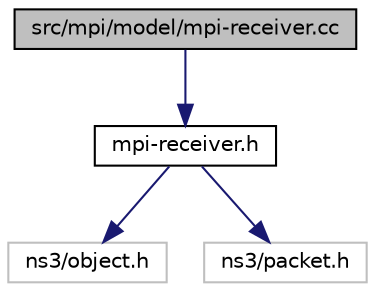 digraph "src/mpi/model/mpi-receiver.cc"
{
 // LATEX_PDF_SIZE
  edge [fontname="Helvetica",fontsize="10",labelfontname="Helvetica",labelfontsize="10"];
  node [fontname="Helvetica",fontsize="10",shape=record];
  Node1 [label="src/mpi/model/mpi-receiver.cc",height=0.2,width=0.4,color="black", fillcolor="grey75", style="filled", fontcolor="black",tooltip="ns3::MpiReciver implementation, provides an interface to aggregate to MPI-compatible NetDevices."];
  Node1 -> Node2 [color="midnightblue",fontsize="10",style="solid",fontname="Helvetica"];
  Node2 [label="mpi-receiver.h",height=0.2,width=0.4,color="black", fillcolor="white", style="filled",URL="$mpi-receiver_8h.html",tooltip="ns3::MpiReciver declaration, provides an interface to aggregate to MPI-compatible NetDevices."];
  Node2 -> Node3 [color="midnightblue",fontsize="10",style="solid",fontname="Helvetica"];
  Node3 [label="ns3/object.h",height=0.2,width=0.4,color="grey75", fillcolor="white", style="filled",tooltip=" "];
  Node2 -> Node4 [color="midnightblue",fontsize="10",style="solid",fontname="Helvetica"];
  Node4 [label="ns3/packet.h",height=0.2,width=0.4,color="grey75", fillcolor="white", style="filled",tooltip=" "];
}
